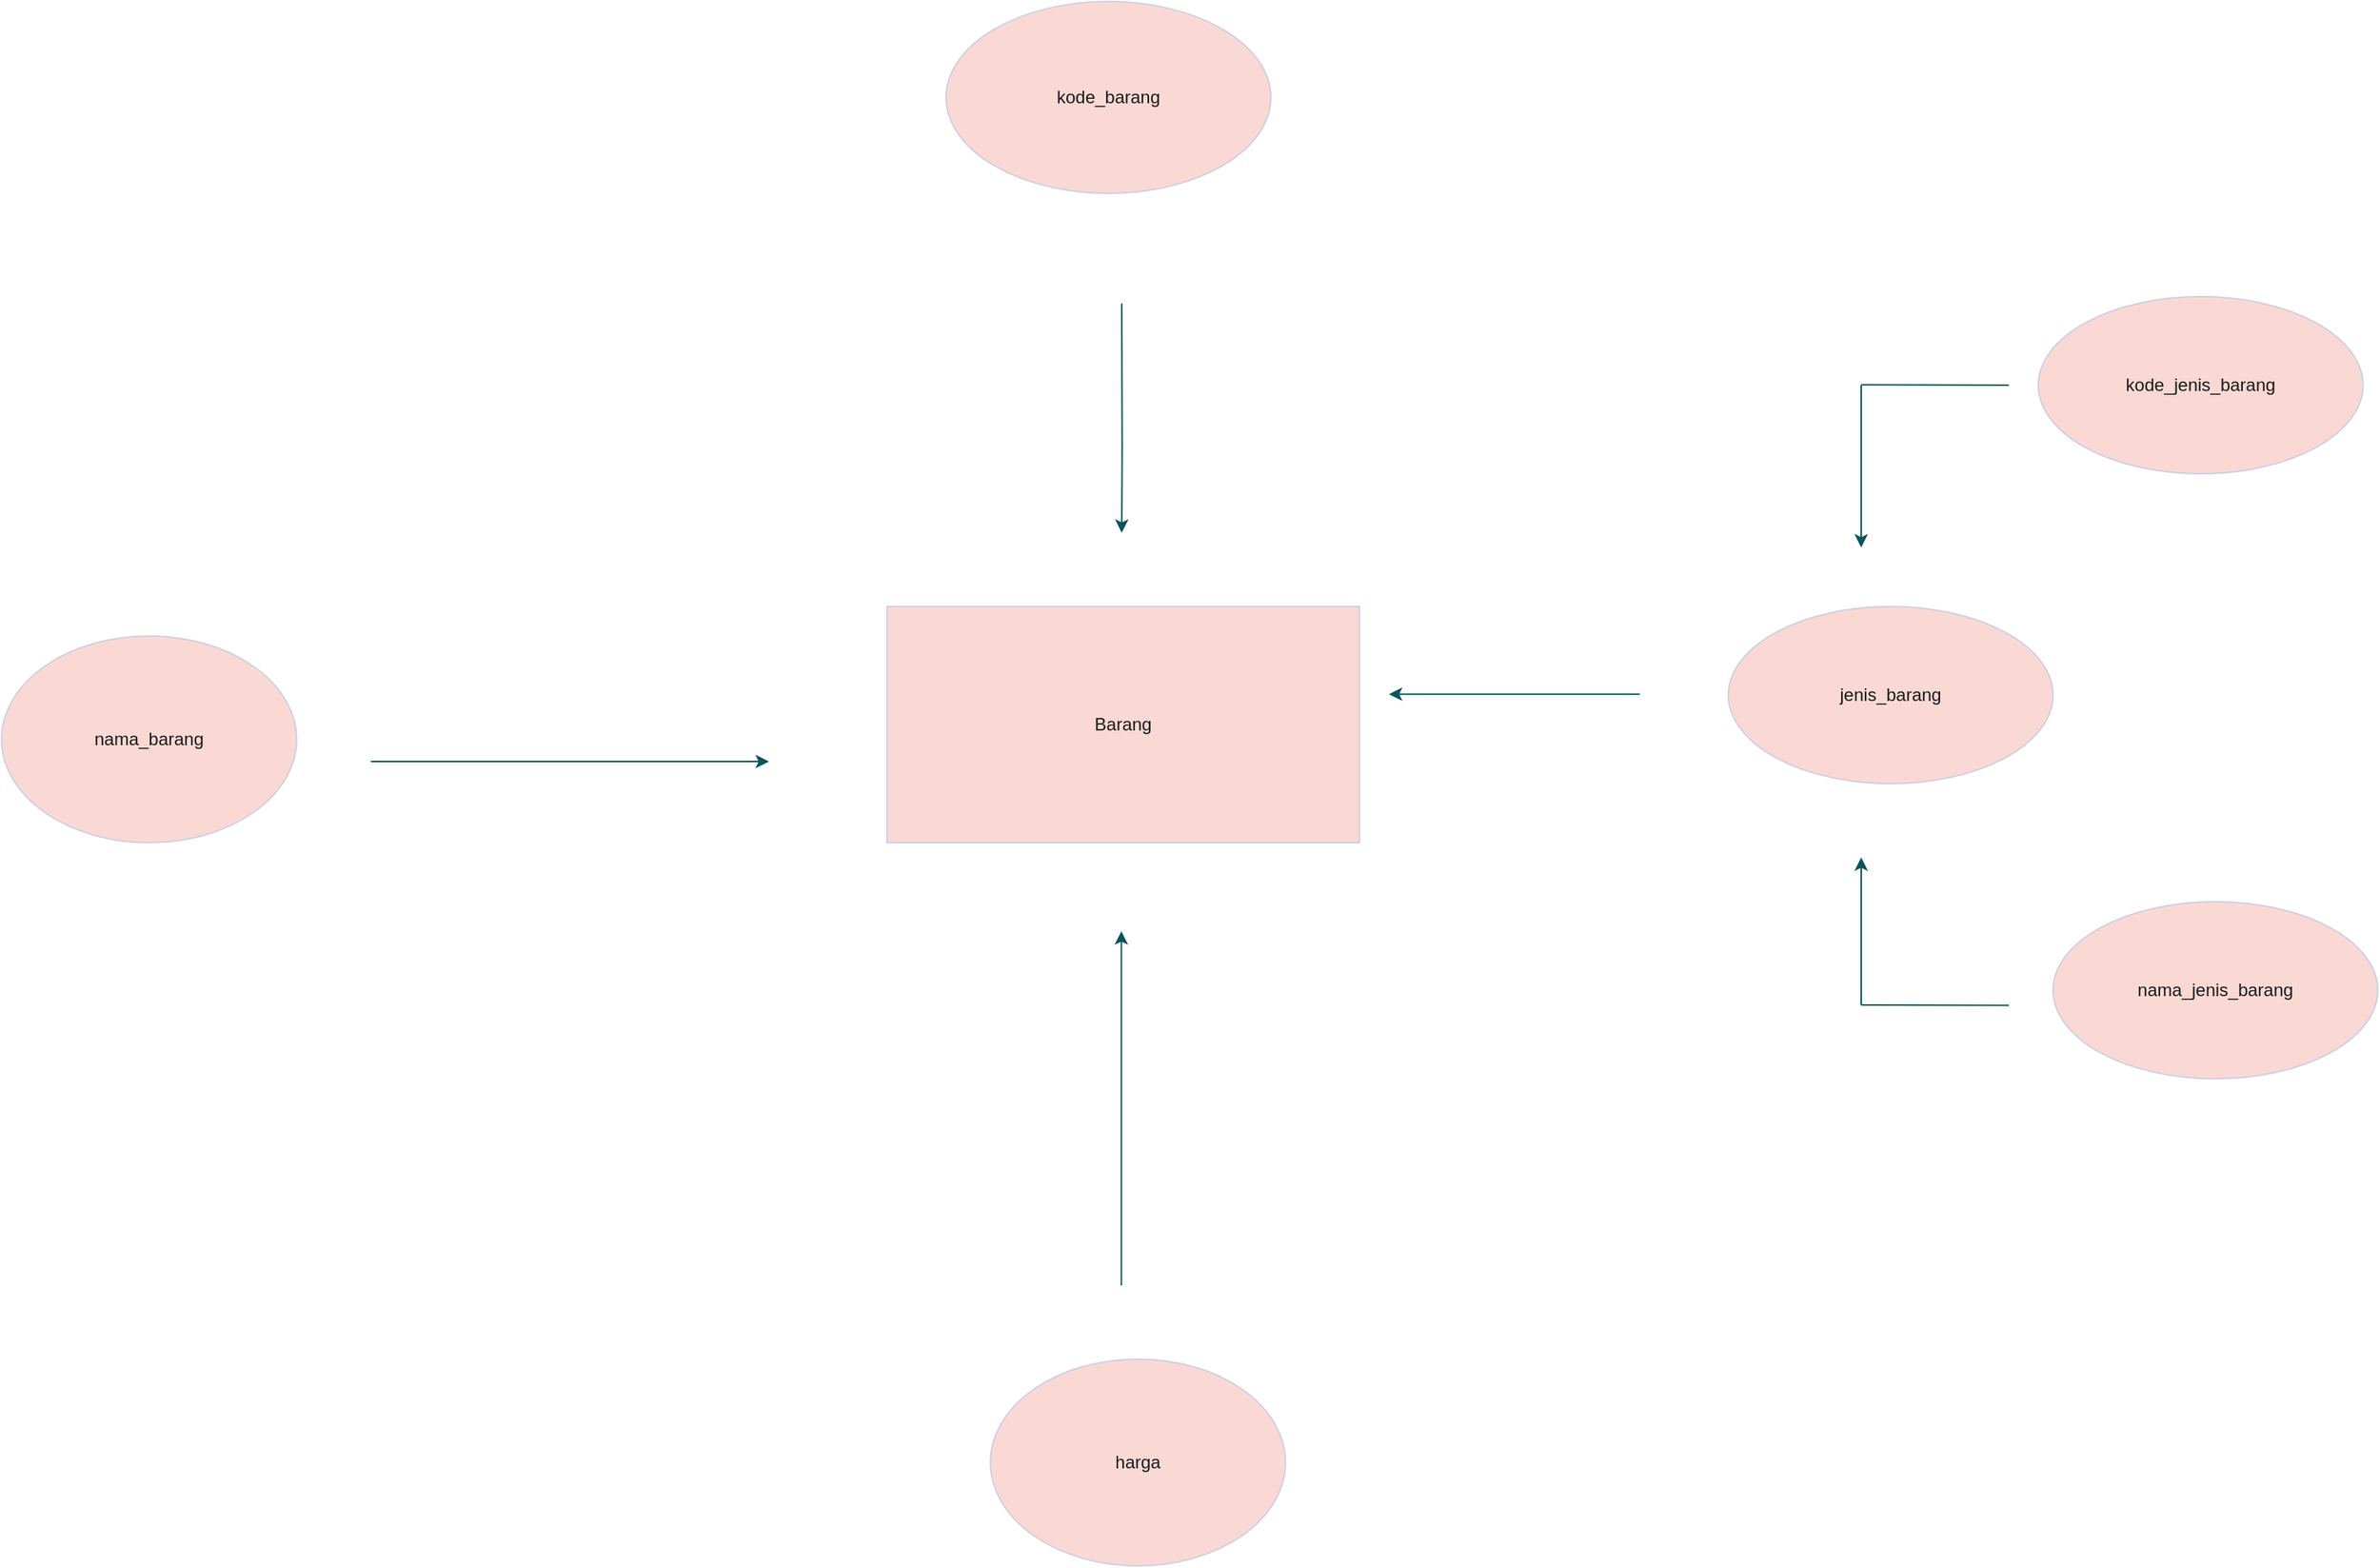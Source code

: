<mxfile version="15.3.7" type="device"><diagram id="R2lEEEUBdFMjLlhIrx00" name="Page-1"><mxGraphModel dx="7018" dy="1382" grid="1" gridSize="10" guides="1" tooltips="1" connect="1" arrows="1" fold="1" page="1" pageScale="1" pageWidth="850" pageHeight="1400" math="0" shadow="0" extFonts="Permanent Marker^https://fonts.googleapis.com/css?family=Permanent+Marker"><root><mxCell id="0"/><mxCell id="1" parent="0"/><mxCell id="jkFe-h9pR4YBIP_iZaOw-1" value="Barang" style="rounded=0;whiteSpace=wrap;html=1;fillColor=#FAD9D5;strokeColor=#D0CEE2;fontColor=#1A1A1A;" vertex="1" parent="1"><mxGeometry x="-2660" y="510" width="320" height="160" as="geometry"/></mxCell><mxCell id="jkFe-h9pR4YBIP_iZaOw-2" value="nama_barang" style="ellipse;whiteSpace=wrap;html=1;fillColor=#FAD9D5;strokeColor=#D0CEE2;fontColor=#1A1A1A;" vertex="1" parent="1"><mxGeometry x="-3260" y="530" width="200" height="140" as="geometry"/></mxCell><mxCell id="jkFe-h9pR4YBIP_iZaOw-3" value="jenis_barang" style="ellipse;whiteSpace=wrap;html=1;fillColor=#FAD9D5;strokeColor=#D0CEE2;fontColor=#1A1A1A;" vertex="1" parent="1"><mxGeometry x="-2090" y="510" width="220" height="120" as="geometry"/></mxCell><mxCell id="jkFe-h9pR4YBIP_iZaOw-5" value="" style="endArrow=classic;html=1;strokeColor=#09555B;fontColor=#1A1A1A;" edge="1" parent="1"><mxGeometry width="50" height="50" relative="1" as="geometry"><mxPoint x="-2501.25" y="970" as="sourcePoint"/><mxPoint x="-2501.25" y="730" as="targetPoint"/><Array as="points"><mxPoint x="-2501.25" y="970"/></Array></mxGeometry></mxCell><mxCell id="jkFe-h9pR4YBIP_iZaOw-20" value="" style="endArrow=classic;html=1;strokeColor=#09555B;fontColor=#1A1A1A;" edge="1" parent="1"><mxGeometry width="50" height="50" relative="1" as="geometry"><mxPoint x="-2150" y="569.41" as="sourcePoint"/><mxPoint x="-2320" y="569.41" as="targetPoint"/><Array as="points"><mxPoint x="-2150" y="569.41"/><mxPoint x="-2320" y="569.41"/></Array></mxGeometry></mxCell><mxCell id="jkFe-h9pR4YBIP_iZaOw-21" value="kode_jenis_barang" style="ellipse;whiteSpace=wrap;html=1;fillColor=#FAD9D5;strokeColor=#D0CEE2;fontColor=#1A1A1A;" vertex="1" parent="1"><mxGeometry x="-1880" y="300" width="220" height="120" as="geometry"/></mxCell><mxCell id="jkFe-h9pR4YBIP_iZaOw-22" value="nama_jenis_barang" style="ellipse;whiteSpace=wrap;html=1;fillColor=#FAD9D5;strokeColor=#D0CEE2;fontColor=#1A1A1A;" vertex="1" parent="1"><mxGeometry x="-1870" y="710" width="220" height="120" as="geometry"/></mxCell><mxCell id="jkFe-h9pR4YBIP_iZaOw-23" value="" style="endArrow=classic;html=1;strokeColor=#09555B;fontColor=#1A1A1A;" edge="1" parent="1"><mxGeometry width="50" height="50" relative="1" as="geometry"><mxPoint x="-2000" y="360" as="sourcePoint"/><mxPoint x="-2000" y="470" as="targetPoint"/><Array as="points"><mxPoint x="-2000" y="390"/></Array></mxGeometry></mxCell><mxCell id="jkFe-h9pR4YBIP_iZaOw-25" value="" style="endArrow=none;html=1;strokeColor=#09555B;fontColor=#1A1A1A;" edge="1" parent="1"><mxGeometry width="50" height="50" relative="1" as="geometry"><mxPoint x="-2000" y="359.71" as="sourcePoint"/><mxPoint x="-1900" y="360" as="targetPoint"/></mxGeometry></mxCell><mxCell id="jkFe-h9pR4YBIP_iZaOw-26" value="" style="endArrow=classic;html=1;strokeColor=#09555B;fontColor=#1A1A1A;" edge="1" parent="1"><mxGeometry width="50" height="50" relative="1" as="geometry"><mxPoint x="-2000" y="780" as="sourcePoint"/><mxPoint x="-2000" y="680" as="targetPoint"/><Array as="points"/></mxGeometry></mxCell><mxCell id="jkFe-h9pR4YBIP_iZaOw-27" value="" style="endArrow=none;html=1;strokeColor=#09555B;fontColor=#1A1A1A;" edge="1" parent="1"><mxGeometry width="50" height="50" relative="1" as="geometry"><mxPoint x="-2000" y="780" as="sourcePoint"/><mxPoint x="-1900" y="780.29" as="targetPoint"/></mxGeometry></mxCell><mxCell id="jkFe-h9pR4YBIP_iZaOw-29" value="kode_barang" style="ellipse;whiteSpace=wrap;html=1;fillColor=#FAD9D5;strokeColor=#D0CEE2;fontColor=#1A1A1A;" vertex="1" parent="1"><mxGeometry x="-2620" y="100" width="220" height="130" as="geometry"/></mxCell><mxCell id="jkFe-h9pR4YBIP_iZaOw-35" value="" style="endArrow=classic;html=1;strokeColor=#09555B;fontColor=#1A1A1A;" edge="1" parent="1"><mxGeometry width="50" height="50" relative="1" as="geometry"><mxPoint x="-2500.71" y="405" as="sourcePoint"/><mxPoint x="-2501" y="460" as="targetPoint"/><Array as="points"><mxPoint x="-2501" y="300"/><mxPoint x="-2500.71" y="405"/></Array></mxGeometry></mxCell><mxCell id="jkFe-h9pR4YBIP_iZaOw-37" value="" style="endArrow=classic;html=1;strokeColor=#09555B;fontColor=#1A1A1A;" edge="1" parent="1"><mxGeometry width="50" height="50" relative="1" as="geometry"><mxPoint x="-3009.71" y="615" as="sourcePoint"/><mxPoint x="-2740" y="615" as="targetPoint"/><Array as="points"/></mxGeometry></mxCell><mxCell id="jkFe-h9pR4YBIP_iZaOw-38" value="harga" style="ellipse;whiteSpace=wrap;html=1;fillColor=#FAD9D5;strokeColor=#D0CEE2;fontColor=#1A1A1A;" vertex="1" parent="1"><mxGeometry x="-2590" y="1020" width="200" height="140" as="geometry"/></mxCell></root></mxGraphModel></diagram></mxfile>